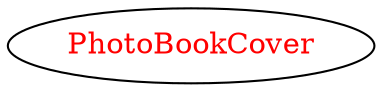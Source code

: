digraph dependencyGraph {
 concentrate=true;
 ranksep="2.0";
 rankdir="LR"; 
 splines="ortho";
"PhotoBookCover" [fontcolor="red"];
}